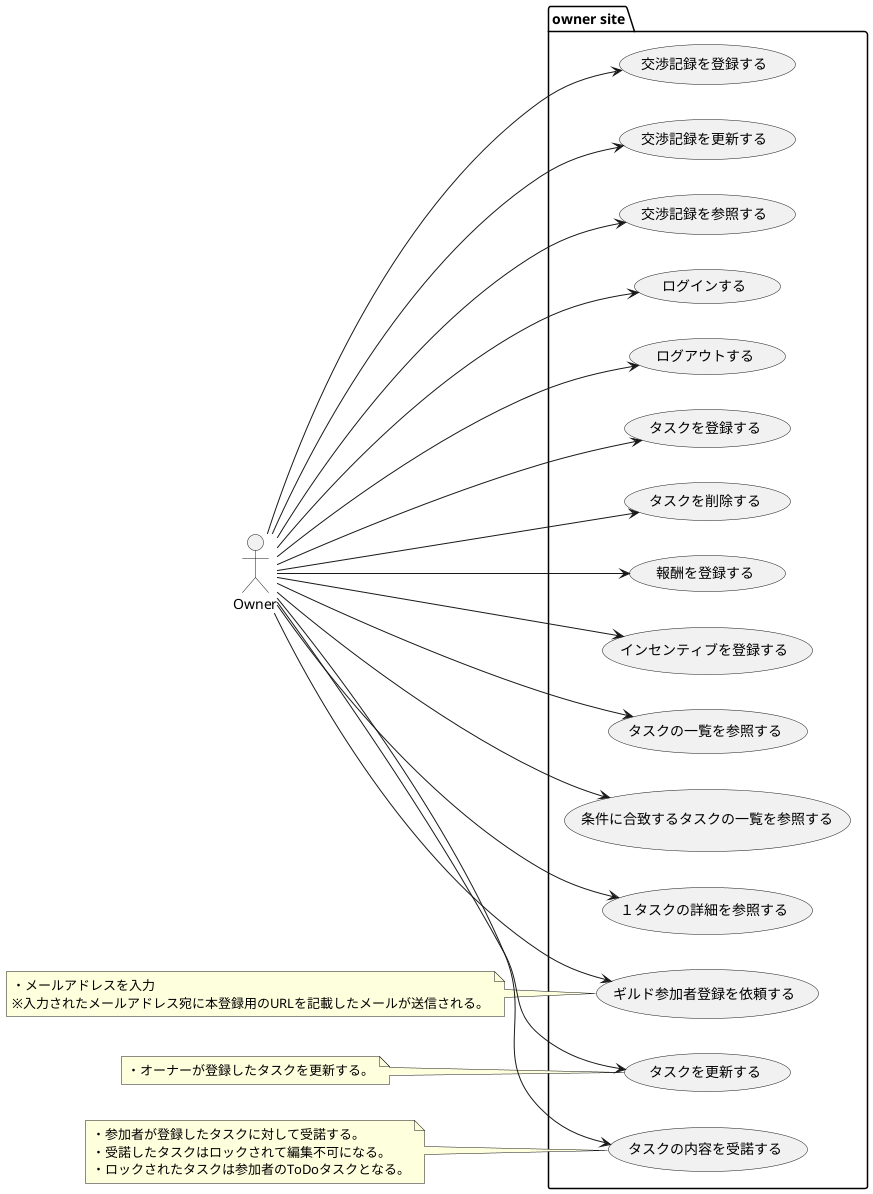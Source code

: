 @startuml

left to right direction

actor Owner as o

package "owner site" {
    usecase "ログインする" as loginByOwner
    usecase "ログアウトする" as logoutByOwner
    usecase "ギルド参加者登録を依頼する" as requestCreateParticipant
    usecase "タスクを登録する" as createTaskByOwner
    usecase "タスクを更新する" as updateTaskByOwner
    usecase "タスクを削除する" as deleteTaskByOwner
    usecase "報酬を登録する" as createRewardByOwner
    usecase "インセンティブを登録する" as createIncentiveByOwner
    usecase "タスクの一覧を参照する" as listTaskByOwner
    usecase "条件に合致するタスクの一覧を参照する" as findTaskByOwner
    usecase "１タスクの詳細を参照する" as getTaskByOwner
    usecase "交渉記録を登録する" as createNegotiationRecordByOwner
    usecase "交渉記録を更新する" as updateNegotiationRecordByOwner
    usecase "交渉記録を参照する" as getNegotiationRecordByOwner
    usecase "タスクの内容を受諾する" as acceptTaskByOwner
}

o --> loginByOwner
o --> logoutByOwner
o --> requestCreateParticipant
o --> createTaskByOwner
o --> updateTaskByOwner
o --> deleteTaskByOwner
o --> createRewardByOwner
o --> createIncentiveByOwner
o --> listTaskByOwner
o --> findTaskByOwner
o --> getTaskByOwner
o --> createNegotiationRecordByOwner
o --> updateNegotiationRecordByOwner
o --> getNegotiationRecordByOwner
o --> acceptTaskByOwner

note left of requestCreateParticipant
・メールアドレスを入力
※入力されたメールアドレス宛に本登録用のURLを記載したメールが送信される。
end note

note left of updateTaskByOwner
・オーナーが登録したタスクを更新する。
end note

note left of acceptTaskByOwner
・参加者が登録したタスクに対して受諾する。
・受諾したタスクはロックされて編集不可になる。
・ロックされたタスクは参加者のToDoタスクとなる。
end note

@enduml
